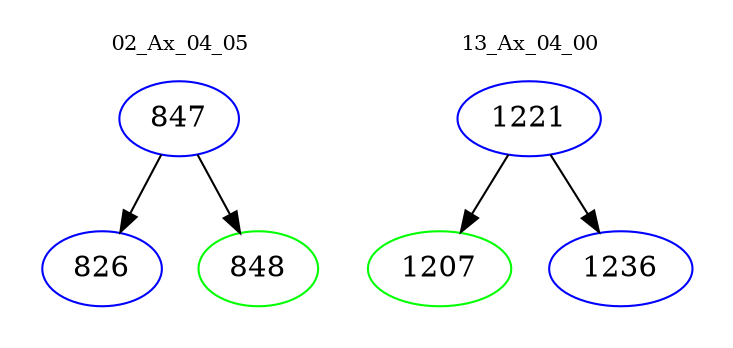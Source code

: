 digraph{
subgraph cluster_0 {
color = white
label = "02_Ax_04_05";
fontsize=10;
T0_847 [label="847", color="blue"]
T0_847 -> T0_826 [color="black"]
T0_826 [label="826", color="blue"]
T0_847 -> T0_848 [color="black"]
T0_848 [label="848", color="green"]
}
subgraph cluster_1 {
color = white
label = "13_Ax_04_00";
fontsize=10;
T1_1221 [label="1221", color="blue"]
T1_1221 -> T1_1207 [color="black"]
T1_1207 [label="1207", color="green"]
T1_1221 -> T1_1236 [color="black"]
T1_1236 [label="1236", color="blue"]
}
}
